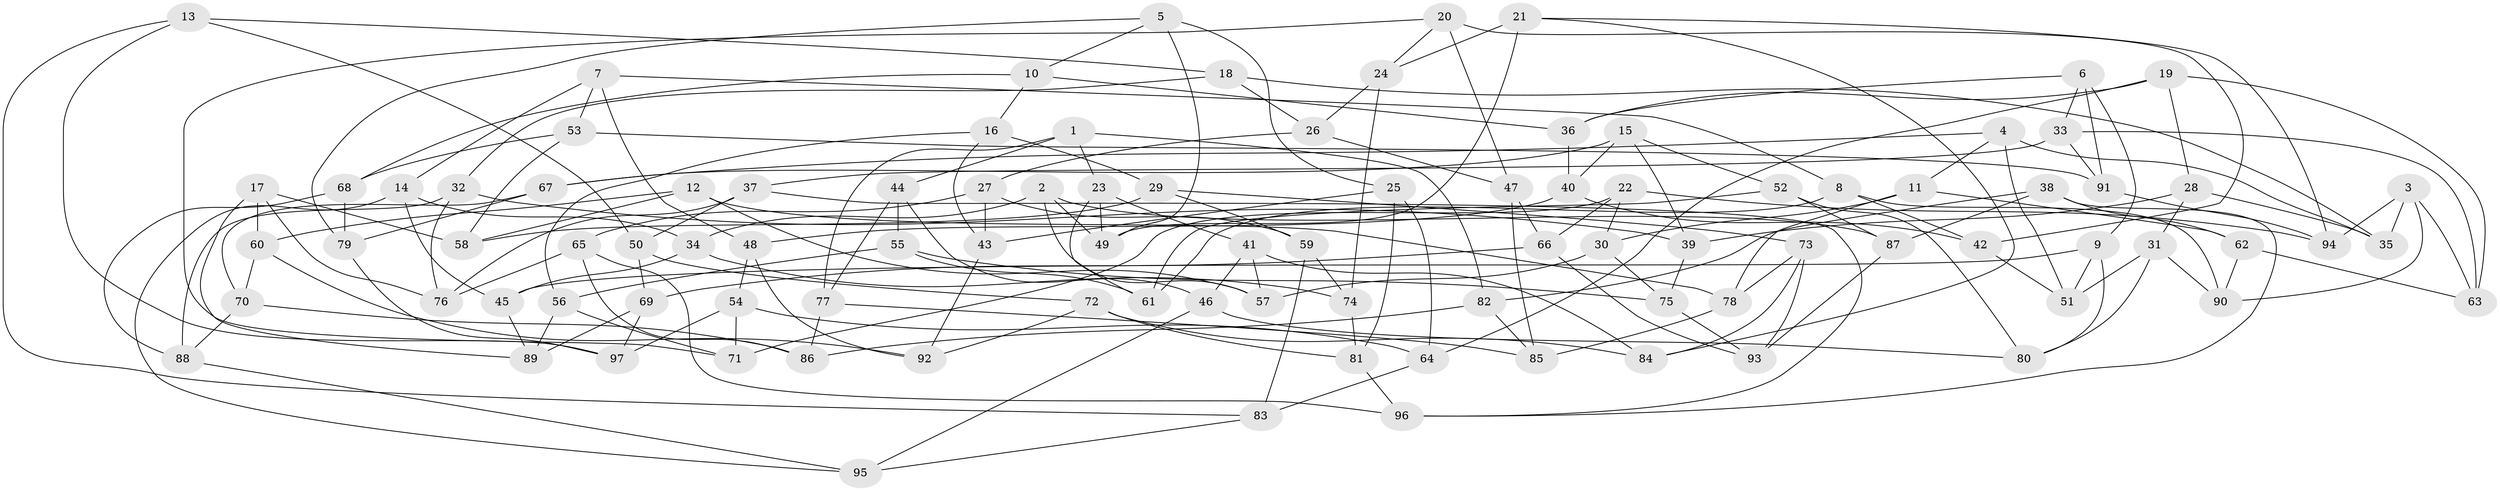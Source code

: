 // coarse degree distribution, {4: 0.3389830508474576, 6: 0.5254237288135594, 5: 0.1016949152542373, 3: 0.03389830508474576}
// Generated by graph-tools (version 1.1) at 2025/42/03/06/25 10:42:23]
// undirected, 97 vertices, 194 edges
graph export_dot {
graph [start="1"]
  node [color=gray90,style=filled];
  1;
  2;
  3;
  4;
  5;
  6;
  7;
  8;
  9;
  10;
  11;
  12;
  13;
  14;
  15;
  16;
  17;
  18;
  19;
  20;
  21;
  22;
  23;
  24;
  25;
  26;
  27;
  28;
  29;
  30;
  31;
  32;
  33;
  34;
  35;
  36;
  37;
  38;
  39;
  40;
  41;
  42;
  43;
  44;
  45;
  46;
  47;
  48;
  49;
  50;
  51;
  52;
  53;
  54;
  55;
  56;
  57;
  58;
  59;
  60;
  61;
  62;
  63;
  64;
  65;
  66;
  67;
  68;
  69;
  70;
  71;
  72;
  73;
  74;
  75;
  76;
  77;
  78;
  79;
  80;
  81;
  82;
  83;
  84;
  85;
  86;
  87;
  88;
  89;
  90;
  91;
  92;
  93;
  94;
  95;
  96;
  97;
  1 -- 44;
  1 -- 82;
  1 -- 23;
  1 -- 77;
  2 -- 87;
  2 -- 57;
  2 -- 34;
  2 -- 49;
  3 -- 35;
  3 -- 63;
  3 -- 90;
  3 -- 94;
  4 -- 67;
  4 -- 35;
  4 -- 11;
  4 -- 51;
  5 -- 25;
  5 -- 49;
  5 -- 10;
  5 -- 79;
  6 -- 33;
  6 -- 9;
  6 -- 36;
  6 -- 91;
  7 -- 48;
  7 -- 8;
  7 -- 14;
  7 -- 53;
  8 -- 42;
  8 -- 61;
  8 -- 90;
  9 -- 80;
  9 -- 45;
  9 -- 51;
  10 -- 36;
  10 -- 16;
  10 -- 68;
  11 -- 78;
  11 -- 62;
  11 -- 30;
  12 -- 60;
  12 -- 57;
  12 -- 78;
  12 -- 58;
  13 -- 97;
  13 -- 50;
  13 -- 83;
  13 -- 18;
  14 -- 34;
  14 -- 95;
  14 -- 45;
  15 -- 52;
  15 -- 39;
  15 -- 40;
  15 -- 67;
  16 -- 29;
  16 -- 43;
  16 -- 56;
  17 -- 76;
  17 -- 89;
  17 -- 60;
  17 -- 58;
  18 -- 32;
  18 -- 26;
  18 -- 35;
  19 -- 63;
  19 -- 28;
  19 -- 64;
  19 -- 36;
  20 -- 47;
  20 -- 24;
  20 -- 71;
  20 -- 42;
  21 -- 94;
  21 -- 84;
  21 -- 24;
  21 -- 49;
  22 -- 30;
  22 -- 66;
  22 -- 71;
  22 -- 94;
  23 -- 41;
  23 -- 61;
  23 -- 49;
  24 -- 74;
  24 -- 26;
  25 -- 64;
  25 -- 43;
  25 -- 81;
  26 -- 47;
  26 -- 27;
  27 -- 43;
  27 -- 59;
  27 -- 65;
  28 -- 39;
  28 -- 35;
  28 -- 31;
  29 -- 73;
  29 -- 59;
  29 -- 58;
  30 -- 57;
  30 -- 75;
  31 -- 90;
  31 -- 51;
  31 -- 80;
  32 -- 76;
  32 -- 88;
  32 -- 39;
  33 -- 63;
  33 -- 37;
  33 -- 91;
  34 -- 74;
  34 -- 45;
  36 -- 40;
  37 -- 50;
  37 -- 76;
  37 -- 96;
  38 -- 62;
  38 -- 82;
  38 -- 96;
  38 -- 87;
  39 -- 75;
  40 -- 48;
  40 -- 42;
  41 -- 57;
  41 -- 46;
  41 -- 84;
  42 -- 51;
  43 -- 92;
  44 -- 46;
  44 -- 77;
  44 -- 55;
  45 -- 89;
  46 -- 80;
  46 -- 95;
  47 -- 85;
  47 -- 66;
  48 -- 92;
  48 -- 54;
  50 -- 69;
  50 -- 72;
  52 -- 61;
  52 -- 80;
  52 -- 87;
  53 -- 68;
  53 -- 91;
  53 -- 58;
  54 -- 64;
  54 -- 97;
  54 -- 71;
  55 -- 61;
  55 -- 56;
  55 -- 75;
  56 -- 71;
  56 -- 89;
  59 -- 74;
  59 -- 83;
  60 -- 70;
  60 -- 92;
  62 -- 90;
  62 -- 63;
  64 -- 83;
  65 -- 96;
  65 -- 86;
  65 -- 76;
  66 -- 93;
  66 -- 69;
  67 -- 79;
  67 -- 70;
  68 -- 79;
  68 -- 88;
  69 -- 97;
  69 -- 89;
  70 -- 88;
  70 -- 86;
  72 -- 92;
  72 -- 81;
  72 -- 84;
  73 -- 84;
  73 -- 93;
  73 -- 78;
  74 -- 81;
  75 -- 93;
  77 -- 85;
  77 -- 86;
  78 -- 85;
  79 -- 97;
  81 -- 96;
  82 -- 86;
  82 -- 85;
  83 -- 95;
  87 -- 93;
  88 -- 95;
  91 -- 94;
}
